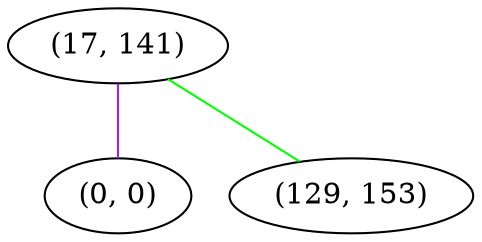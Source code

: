 graph "" {
"(17, 141)";
"(0, 0)";
"(129, 153)";
"(17, 141)" -- "(0, 0)"  [color=purple, key=0, weight=4];
"(17, 141)" -- "(129, 153)"  [color=green, key=0, weight=2];
}
